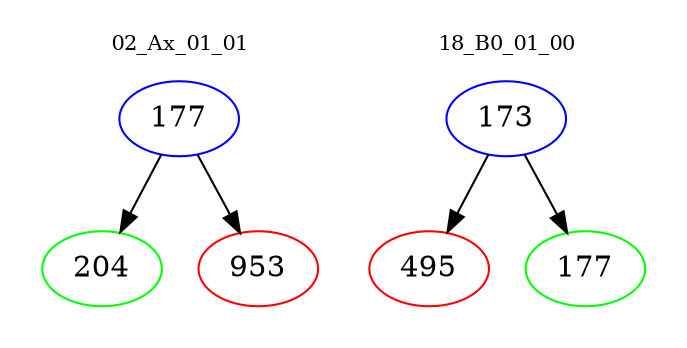 digraph{
subgraph cluster_0 {
color = white
label = "02_Ax_01_01";
fontsize=10;
T0_177 [label="177", color="blue"]
T0_177 -> T0_204 [color="black"]
T0_204 [label="204", color="green"]
T0_177 -> T0_953 [color="black"]
T0_953 [label="953", color="red"]
}
subgraph cluster_1 {
color = white
label = "18_B0_01_00";
fontsize=10;
T1_173 [label="173", color="blue"]
T1_173 -> T1_495 [color="black"]
T1_495 [label="495", color="red"]
T1_173 -> T1_177 [color="black"]
T1_177 [label="177", color="green"]
}
}
